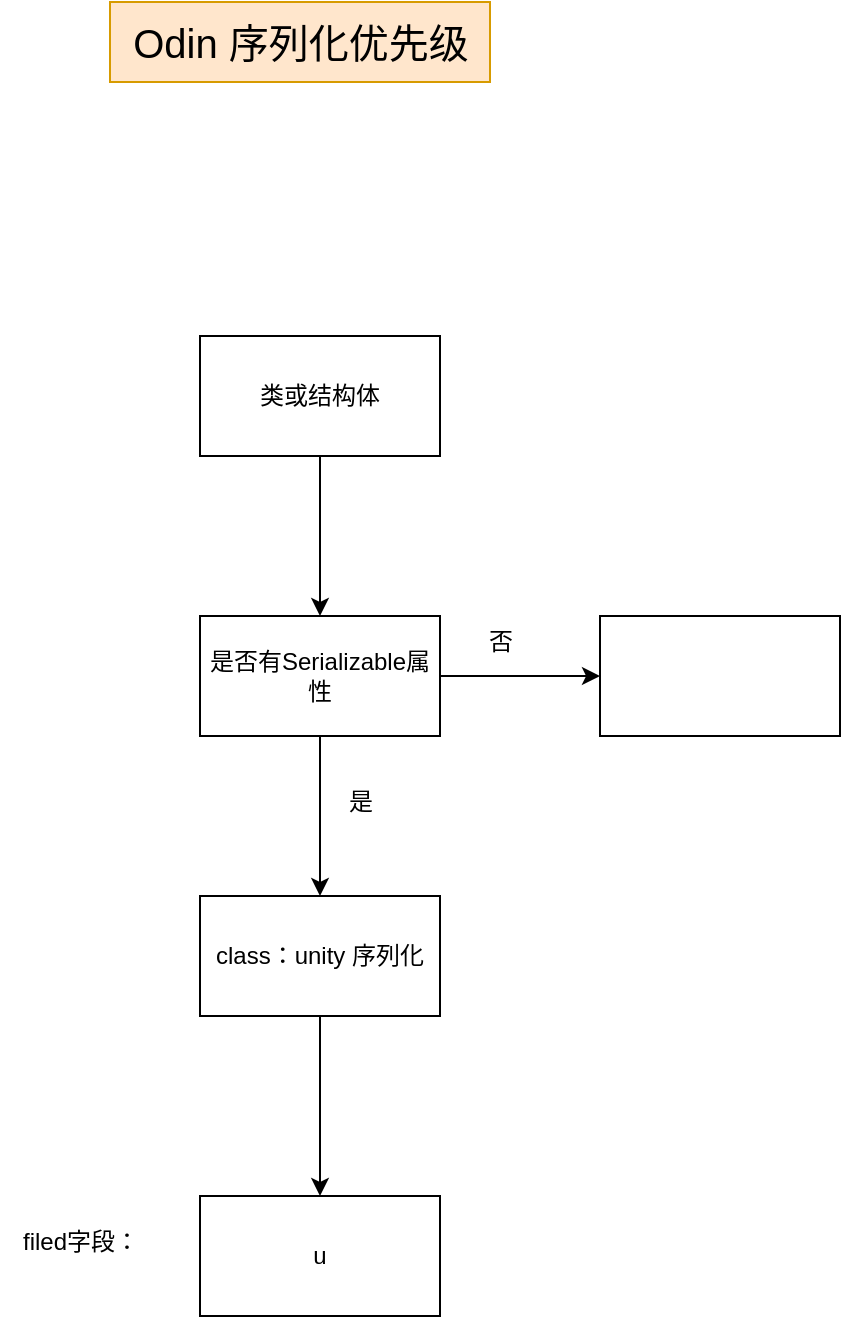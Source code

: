 <mxfile version="24.8.4">
  <diagram name="第 1 页" id="F3sHPZKSkbgXnPj1CmcS">
    <mxGraphModel dx="1108" dy="787" grid="1" gridSize="10" guides="1" tooltips="1" connect="1" arrows="1" fold="1" page="1" pageScale="1" pageWidth="827" pageHeight="1169" math="0" shadow="0">
      <root>
        <mxCell id="0" />
        <mxCell id="1" parent="0" />
        <mxCell id="auRMymsg0V8Ajtvdja2b-4" value="" style="edgeStyle=orthogonalEdgeStyle;rounded=0;orthogonalLoop=1;jettySize=auto;html=1;" edge="1" parent="1" source="auRMymsg0V8Ajtvdja2b-1" target="auRMymsg0V8Ajtvdja2b-3">
          <mxGeometry relative="1" as="geometry" />
        </mxCell>
        <mxCell id="auRMymsg0V8Ajtvdja2b-1" value="类或结构体" style="whiteSpace=wrap;html=1;" vertex="1" parent="1">
          <mxGeometry x="300" y="220" width="120" height="60" as="geometry" />
        </mxCell>
        <mxCell id="auRMymsg0V8Ajtvdja2b-2" value="Odin 序列化优先级" style="text;html=1;align=center;verticalAlign=middle;resizable=0;points=[];autosize=1;strokeColor=#d79b00;fillColor=#ffe6cc;fontSize=20;" vertex="1" parent="1">
          <mxGeometry x="255" y="53" width="190" height="40" as="geometry" />
        </mxCell>
        <mxCell id="auRMymsg0V8Ajtvdja2b-6" value="" style="edgeStyle=orthogonalEdgeStyle;rounded=0;orthogonalLoop=1;jettySize=auto;html=1;" edge="1" parent="1" source="auRMymsg0V8Ajtvdja2b-3" target="auRMymsg0V8Ajtvdja2b-5">
          <mxGeometry relative="1" as="geometry" />
        </mxCell>
        <mxCell id="auRMymsg0V8Ajtvdja2b-8" value="" style="edgeStyle=orthogonalEdgeStyle;rounded=0;orthogonalLoop=1;jettySize=auto;html=1;" edge="1" parent="1" source="auRMymsg0V8Ajtvdja2b-3" target="auRMymsg0V8Ajtvdja2b-7">
          <mxGeometry relative="1" as="geometry" />
        </mxCell>
        <mxCell id="auRMymsg0V8Ajtvdja2b-3" value="是否有Serializable属性" style="whiteSpace=wrap;html=1;" vertex="1" parent="1">
          <mxGeometry x="300" y="360" width="120" height="60" as="geometry" />
        </mxCell>
        <mxCell id="auRMymsg0V8Ajtvdja2b-12" value="" style="edgeStyle=orthogonalEdgeStyle;rounded=0;orthogonalLoop=1;jettySize=auto;html=1;" edge="1" parent="1" source="auRMymsg0V8Ajtvdja2b-5" target="auRMymsg0V8Ajtvdja2b-11">
          <mxGeometry relative="1" as="geometry" />
        </mxCell>
        <mxCell id="auRMymsg0V8Ajtvdja2b-5" value="class：unity 序列化" style="whiteSpace=wrap;html=1;" vertex="1" parent="1">
          <mxGeometry x="300" y="500" width="120" height="60" as="geometry" />
        </mxCell>
        <mxCell id="auRMymsg0V8Ajtvdja2b-7" value="" style="whiteSpace=wrap;html=1;" vertex="1" parent="1">
          <mxGeometry x="500" y="360" width="120" height="60" as="geometry" />
        </mxCell>
        <mxCell id="auRMymsg0V8Ajtvdja2b-9" value="是" style="text;html=1;align=center;verticalAlign=middle;resizable=0;points=[];autosize=1;strokeColor=none;fillColor=none;" vertex="1" parent="1">
          <mxGeometry x="360" y="438" width="40" height="30" as="geometry" />
        </mxCell>
        <mxCell id="auRMymsg0V8Ajtvdja2b-10" value="否" style="text;html=1;align=center;verticalAlign=middle;resizable=0;points=[];autosize=1;strokeColor=none;fillColor=none;" vertex="1" parent="1">
          <mxGeometry x="430" y="358" width="40" height="30" as="geometry" />
        </mxCell>
        <mxCell id="auRMymsg0V8Ajtvdja2b-11" value="u" style="whiteSpace=wrap;html=1;" vertex="1" parent="1">
          <mxGeometry x="300" y="650" width="120" height="60" as="geometry" />
        </mxCell>
        <mxCell id="auRMymsg0V8Ajtvdja2b-13" value="&lt;span style=&quot;text-wrap-mode: wrap;&quot;&gt;filed字段：&lt;/span&gt;" style="text;html=1;align=center;verticalAlign=middle;resizable=0;points=[];autosize=1;strokeColor=none;fillColor=none;" vertex="1" parent="1">
          <mxGeometry x="200" y="658" width="80" height="30" as="geometry" />
        </mxCell>
      </root>
    </mxGraphModel>
  </diagram>
</mxfile>
